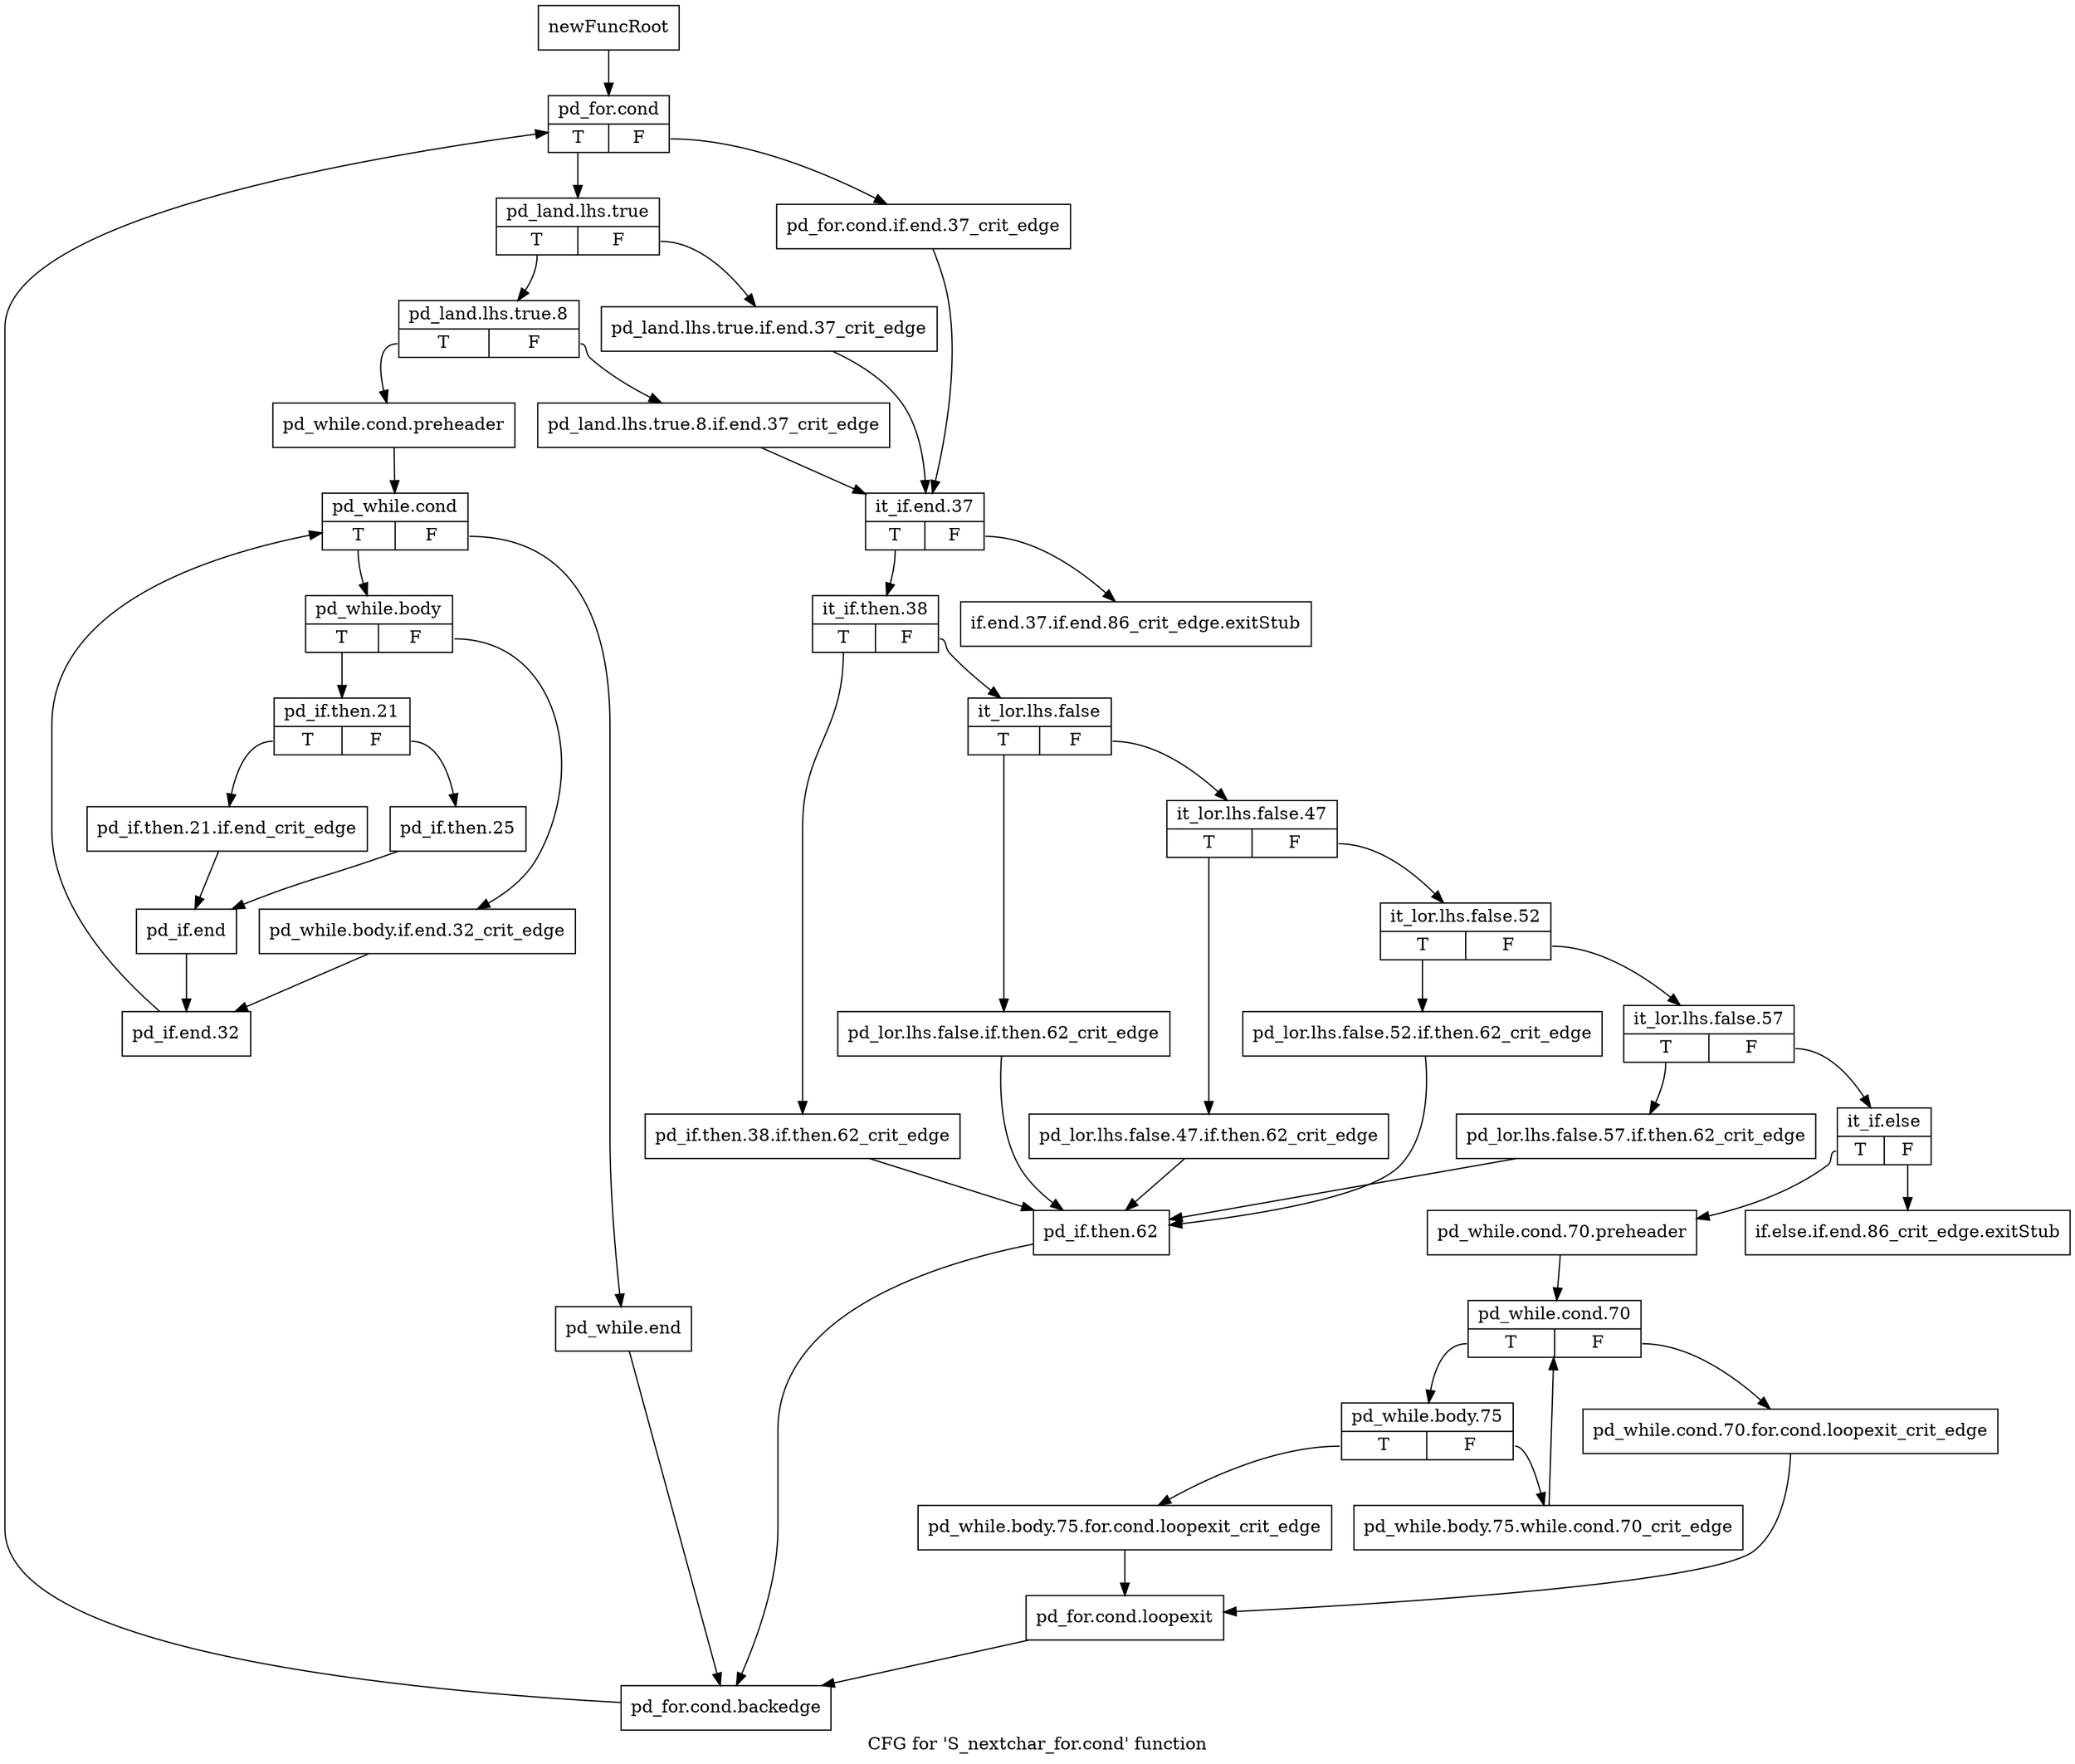 digraph "CFG for 'S_nextchar_for.cond' function" {
	label="CFG for 'S_nextchar_for.cond' function";

	Node0x51cfb70 [shape=record,label="{newFuncRoot}"];
	Node0x51cfb70 -> Node0x51cfc60;
	Node0x51cfbc0 [shape=record,label="{if.end.37.if.end.86_crit_edge.exitStub}"];
	Node0x51cfc10 [shape=record,label="{if.else.if.end.86_crit_edge.exitStub}"];
	Node0x51cfc60 [shape=record,label="{pd_for.cond|{<s0>T|<s1>F}}"];
	Node0x51cfc60:s0 -> Node0x51cfd00;
	Node0x51cfc60:s1 -> Node0x51cfcb0;
	Node0x51cfcb0 [shape=record,label="{pd_for.cond.if.end.37_crit_edge}"];
	Node0x51cfcb0 -> Node0x51cfe40;
	Node0x51cfd00 [shape=record,label="{pd_land.lhs.true|{<s0>T|<s1>F}}"];
	Node0x51cfd00:s0 -> Node0x51cfda0;
	Node0x51cfd00:s1 -> Node0x51cfd50;
	Node0x51cfd50 [shape=record,label="{pd_land.lhs.true.if.end.37_crit_edge}"];
	Node0x51cfd50 -> Node0x51cfe40;
	Node0x51cfda0 [shape=record,label="{pd_land.lhs.true.8|{<s0>T|<s1>F}}"];
	Node0x51cfda0:s0 -> Node0x51d0480;
	Node0x51cfda0:s1 -> Node0x51cfdf0;
	Node0x51cfdf0 [shape=record,label="{pd_land.lhs.true.8.if.end.37_crit_edge}"];
	Node0x51cfdf0 -> Node0x51cfe40;
	Node0x51cfe40 [shape=record,label="{it_if.end.37|{<s0>T|<s1>F}}"];
	Node0x51cfe40:s0 -> Node0x51cfe90;
	Node0x51cfe40:s1 -> Node0x51cfbc0;
	Node0x51cfe90 [shape=record,label="{it_if.then.38|{<s0>T|<s1>F}}"];
	Node0x51cfe90:s0 -> Node0x51d03e0;
	Node0x51cfe90:s1 -> Node0x51cfee0;
	Node0x51cfee0 [shape=record,label="{it_lor.lhs.false|{<s0>T|<s1>F}}"];
	Node0x51cfee0:s0 -> Node0x51d0390;
	Node0x51cfee0:s1 -> Node0x51cff30;
	Node0x51cff30 [shape=record,label="{it_lor.lhs.false.47|{<s0>T|<s1>F}}"];
	Node0x51cff30:s0 -> Node0x51d0340;
	Node0x51cff30:s1 -> Node0x51cff80;
	Node0x51cff80 [shape=record,label="{it_lor.lhs.false.52|{<s0>T|<s1>F}}"];
	Node0x51cff80:s0 -> Node0x51d02f0;
	Node0x51cff80:s1 -> Node0x51cffd0;
	Node0x51cffd0 [shape=record,label="{it_lor.lhs.false.57|{<s0>T|<s1>F}}"];
	Node0x51cffd0:s0 -> Node0x51d02a0;
	Node0x51cffd0:s1 -> Node0x51d0020;
	Node0x51d0020 [shape=record,label="{it_if.else|{<s0>T|<s1>F}}"];
	Node0x51d0020:s0 -> Node0x51d0070;
	Node0x51d0020:s1 -> Node0x51cfc10;
	Node0x51d0070 [shape=record,label="{pd_while.cond.70.preheader}"];
	Node0x51d0070 -> Node0x51d00c0;
	Node0x51d00c0 [shape=record,label="{pd_while.cond.70|{<s0>T|<s1>F}}"];
	Node0x51d00c0:s0 -> Node0x51d0160;
	Node0x51d00c0:s1 -> Node0x51d0110;
	Node0x51d0110 [shape=record,label="{pd_while.cond.70.for.cond.loopexit_crit_edge}"];
	Node0x51d0110 -> Node0x51d0250;
	Node0x51d0160 [shape=record,label="{pd_while.body.75|{<s0>T|<s1>F}}"];
	Node0x51d0160:s0 -> Node0x51d0200;
	Node0x51d0160:s1 -> Node0x51d01b0;
	Node0x51d01b0 [shape=record,label="{pd_while.body.75.while.cond.70_crit_edge}"];
	Node0x51d01b0 -> Node0x51d00c0;
	Node0x51d0200 [shape=record,label="{pd_while.body.75.for.cond.loopexit_crit_edge}"];
	Node0x51d0200 -> Node0x51d0250;
	Node0x51d0250 [shape=record,label="{pd_for.cond.loopexit}"];
	Node0x51d0250 -> Node0x51d0570;
	Node0x51d02a0 [shape=record,label="{pd_lor.lhs.false.57.if.then.62_crit_edge}"];
	Node0x51d02a0 -> Node0x51d0430;
	Node0x51d02f0 [shape=record,label="{pd_lor.lhs.false.52.if.then.62_crit_edge}"];
	Node0x51d02f0 -> Node0x51d0430;
	Node0x51d0340 [shape=record,label="{pd_lor.lhs.false.47.if.then.62_crit_edge}"];
	Node0x51d0340 -> Node0x51d0430;
	Node0x51d0390 [shape=record,label="{pd_lor.lhs.false.if.then.62_crit_edge}"];
	Node0x51d0390 -> Node0x51d0430;
	Node0x51d03e0 [shape=record,label="{pd_if.then.38.if.then.62_crit_edge}"];
	Node0x51d03e0 -> Node0x51d0430;
	Node0x51d0430 [shape=record,label="{pd_if.then.62}"];
	Node0x51d0430 -> Node0x51d0570;
	Node0x51d0480 [shape=record,label="{pd_while.cond.preheader}"];
	Node0x51d0480 -> Node0x51d04d0;
	Node0x51d04d0 [shape=record,label="{pd_while.cond|{<s0>T|<s1>F}}"];
	Node0x51d04d0:s0 -> Node0x51d05c0;
	Node0x51d04d0:s1 -> Node0x51d0520;
	Node0x51d0520 [shape=record,label="{pd_while.end}"];
	Node0x51d0520 -> Node0x51d0570;
	Node0x51d0570 [shape=record,label="{pd_for.cond.backedge}"];
	Node0x51d0570 -> Node0x51cfc60;
	Node0x51d05c0 [shape=record,label="{pd_while.body|{<s0>T|<s1>F}}"];
	Node0x51d05c0:s0 -> Node0x51d0660;
	Node0x51d05c0:s1 -> Node0x51d0610;
	Node0x51d0610 [shape=record,label="{pd_while.body.if.end.32_crit_edge}"];
	Node0x51d0610 -> Node0x51d07a0;
	Node0x51d0660 [shape=record,label="{pd_if.then.21|{<s0>T|<s1>F}}"];
	Node0x51d0660:s0 -> Node0x51d0700;
	Node0x51d0660:s1 -> Node0x51d06b0;
	Node0x51d06b0 [shape=record,label="{pd_if.then.25}"];
	Node0x51d06b0 -> Node0x51d0750;
	Node0x51d0700 [shape=record,label="{pd_if.then.21.if.end_crit_edge}"];
	Node0x51d0700 -> Node0x51d0750;
	Node0x51d0750 [shape=record,label="{pd_if.end}"];
	Node0x51d0750 -> Node0x51d07a0;
	Node0x51d07a0 [shape=record,label="{pd_if.end.32}"];
	Node0x51d07a0 -> Node0x51d04d0;
}
